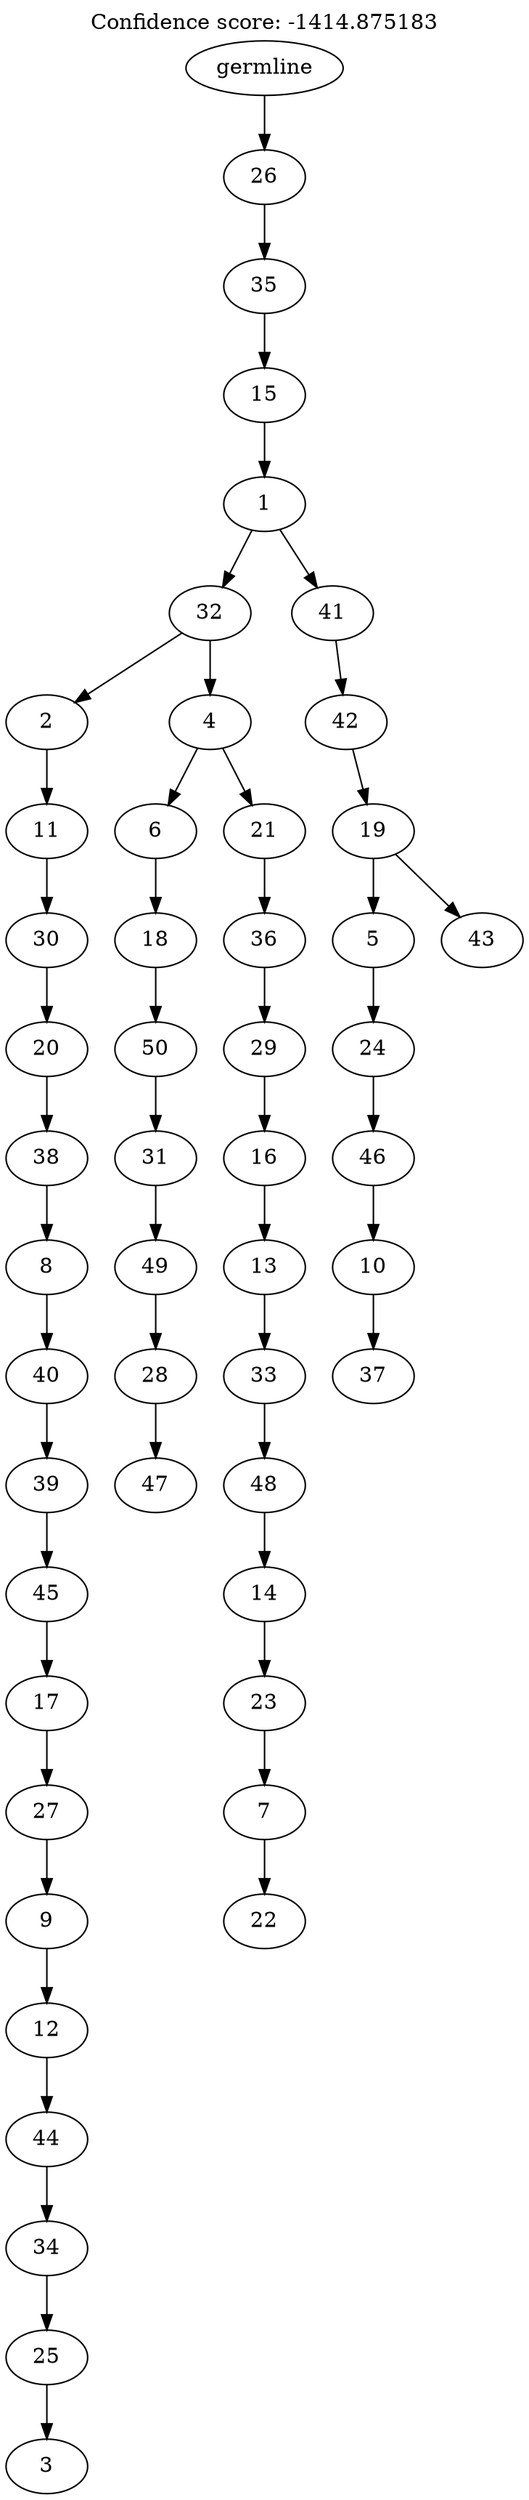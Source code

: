 digraph g {
	"49" -> "50";
	"50" [label="3"];
	"48" -> "49";
	"49" [label="25"];
	"47" -> "48";
	"48" [label="34"];
	"46" -> "47";
	"47" [label="44"];
	"45" -> "46";
	"46" [label="12"];
	"44" -> "45";
	"45" [label="9"];
	"43" -> "44";
	"44" [label="27"];
	"42" -> "43";
	"43" [label="17"];
	"41" -> "42";
	"42" [label="45"];
	"40" -> "41";
	"41" [label="39"];
	"39" -> "40";
	"40" [label="40"];
	"38" -> "39";
	"39" [label="8"];
	"37" -> "38";
	"38" [label="38"];
	"36" -> "37";
	"37" [label="20"];
	"35" -> "36";
	"36" [label="30"];
	"34" -> "35";
	"35" [label="11"];
	"32" -> "33";
	"33" [label="47"];
	"31" -> "32";
	"32" [label="28"];
	"30" -> "31";
	"31" [label="49"];
	"29" -> "30";
	"30" [label="31"];
	"28" -> "29";
	"29" [label="50"];
	"27" -> "28";
	"28" [label="18"];
	"25" -> "26";
	"26" [label="22"];
	"24" -> "25";
	"25" [label="7"];
	"23" -> "24";
	"24" [label="23"];
	"22" -> "23";
	"23" [label="14"];
	"21" -> "22";
	"22" [label="48"];
	"20" -> "21";
	"21" [label="33"];
	"19" -> "20";
	"20" [label="13"];
	"18" -> "19";
	"19" [label="16"];
	"17" -> "18";
	"18" [label="29"];
	"16" -> "17";
	"17" [label="36"];
	"15" -> "16";
	"16" [label="21"];
	"15" -> "27";
	"27" [label="6"];
	"14" -> "15";
	"15" [label="4"];
	"14" -> "34";
	"34" [label="2"];
	"12" -> "13";
	"13" [label="37"];
	"11" -> "12";
	"12" [label="10"];
	"10" -> "11";
	"11" [label="46"];
	"9" -> "10";
	"10" [label="24"];
	"7" -> "8";
	"8" [label="43"];
	"7" -> "9";
	"9" [label="5"];
	"6" -> "7";
	"7" [label="19"];
	"5" -> "6";
	"6" [label="42"];
	"4" -> "5";
	"5" [label="41"];
	"4" -> "14";
	"14" [label="32"];
	"3" -> "4";
	"4" [label="1"];
	"2" -> "3";
	"3" [label="15"];
	"1" -> "2";
	"2" [label="35"];
	"0" -> "1";
	"1" [label="26"];
	"0" [label="germline"];
	labelloc="t";
	label="Confidence score: -1414.875183";
}
